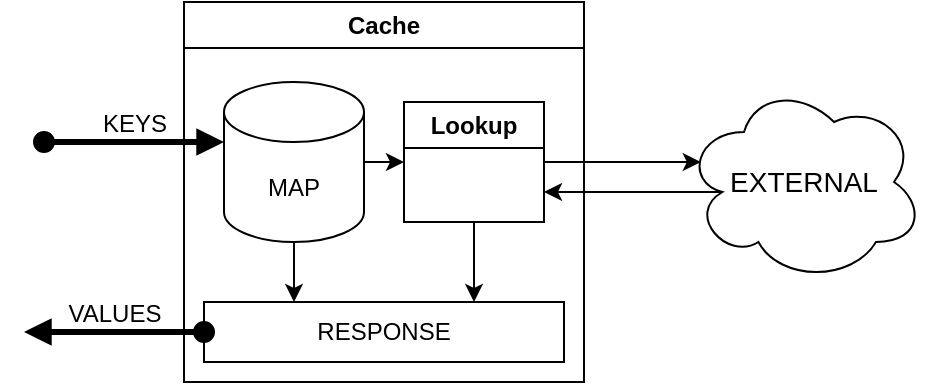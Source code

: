 <mxfile version="22.1.16" type="github">
  <diagram name="Page-1" id="2YBvvXClWsGukQMizWep">
    <mxGraphModel dx="1367" dy="649" grid="1" gridSize="10" guides="1" tooltips="1" connect="1" arrows="1" fold="1" page="1" pageScale="1" pageWidth="850" pageHeight="1100" math="0" shadow="0">
      <root>
        <mxCell id="0" />
        <mxCell id="1" parent="0" />
        <mxCell id="YcWAjNrXuXhaVXsh1sb0-1" value="Cache" style="swimlane;whiteSpace=wrap;html=1;" vertex="1" parent="1">
          <mxGeometry x="290" y="340" width="200" height="190" as="geometry" />
        </mxCell>
        <mxCell id="YcWAjNrXuXhaVXsh1sb0-8" style="edgeStyle=orthogonalEdgeStyle;rounded=0;orthogonalLoop=1;jettySize=auto;html=1;entryX=0.25;entryY=0;entryDx=0;entryDy=0;" edge="1" parent="YcWAjNrXuXhaVXsh1sb0-1" source="YcWAjNrXuXhaVXsh1sb0-6" target="YcWAjNrXuXhaVXsh1sb0-7">
          <mxGeometry relative="1" as="geometry" />
        </mxCell>
        <mxCell id="YcWAjNrXuXhaVXsh1sb0-9" style="edgeStyle=orthogonalEdgeStyle;rounded=0;orthogonalLoop=1;jettySize=auto;html=1;exitX=1;exitY=0.5;exitDx=0;exitDy=0;exitPerimeter=0;entryX=0;entryY=0.5;entryDx=0;entryDy=0;" edge="1" parent="YcWAjNrXuXhaVXsh1sb0-1" source="YcWAjNrXuXhaVXsh1sb0-6" target="YcWAjNrXuXhaVXsh1sb0-3">
          <mxGeometry relative="1" as="geometry" />
        </mxCell>
        <mxCell id="YcWAjNrXuXhaVXsh1sb0-6" value="MAP" style="shape=cylinder3;whiteSpace=wrap;html=1;boundedLbl=1;backgroundOutline=1;size=15;" vertex="1" parent="YcWAjNrXuXhaVXsh1sb0-1">
          <mxGeometry x="20" y="40" width="70" height="80" as="geometry" />
        </mxCell>
        <mxCell id="YcWAjNrXuXhaVXsh1sb0-11" style="edgeStyle=orthogonalEdgeStyle;rounded=0;orthogonalLoop=1;jettySize=auto;html=1;exitX=0.5;exitY=1;exitDx=0;exitDy=0;entryX=0.75;entryY=0;entryDx=0;entryDy=0;" edge="1" parent="YcWAjNrXuXhaVXsh1sb0-1" source="YcWAjNrXuXhaVXsh1sb0-3" target="YcWAjNrXuXhaVXsh1sb0-7">
          <mxGeometry relative="1" as="geometry" />
        </mxCell>
        <mxCell id="YcWAjNrXuXhaVXsh1sb0-3" value="Lookup" style="swimlane;whiteSpace=wrap;html=1;" vertex="1" parent="YcWAjNrXuXhaVXsh1sb0-1">
          <mxGeometry x="110" y="50" width="70" height="60" as="geometry" />
        </mxCell>
        <mxCell id="YcWAjNrXuXhaVXsh1sb0-7" value="RESPONSE" style="rounded=0;whiteSpace=wrap;html=1;" vertex="1" parent="YcWAjNrXuXhaVXsh1sb0-1">
          <mxGeometry x="10" y="150" width="180" height="30" as="geometry" />
        </mxCell>
        <mxCell id="YcWAjNrXuXhaVXsh1sb0-2" value="VALUES" style="html=1;verticalAlign=bottom;startArrow=oval;endArrow=block;startSize=8;edgeStyle=elbowEdgeStyle;elbow=vertical;curved=0;rounded=0;exitX=0;exitY=0.5;exitDx=0;exitDy=0;strokeWidth=3;fontSize=12;" edge="1" parent="YcWAjNrXuXhaVXsh1sb0-1" source="YcWAjNrXuXhaVXsh1sb0-7">
          <mxGeometry relative="1" as="geometry">
            <mxPoint x="-10" y="170" as="sourcePoint" />
            <mxPoint x="-80" y="165" as="targetPoint" />
          </mxGeometry>
        </mxCell>
        <mxCell id="aM9ryv3xv72pqoxQDRHE-3" value="KEYS" style="html=1;verticalAlign=bottom;startArrow=oval;endArrow=block;startSize=8;edgeStyle=elbowEdgeStyle;elbow=vertical;curved=0;rounded=0;strokeWidth=3;fontSize=12;" parent="1" edge="1">
          <mxGeometry relative="1" as="geometry">
            <mxPoint x="220" y="410" as="sourcePoint" />
            <mxPoint x="310" y="410" as="targetPoint" />
            <mxPoint as="offset" />
          </mxGeometry>
        </mxCell>
        <mxCell id="YcWAjNrXuXhaVXsh1sb0-12" style="edgeStyle=orthogonalEdgeStyle;rounded=0;orthogonalLoop=1;jettySize=auto;html=1;exitX=0.16;exitY=0.55;exitDx=0;exitDy=0;exitPerimeter=0;entryX=1;entryY=0.75;entryDx=0;entryDy=0;" edge="1" parent="1" source="YcWAjNrXuXhaVXsh1sb0-4" target="YcWAjNrXuXhaVXsh1sb0-3">
          <mxGeometry relative="1" as="geometry" />
        </mxCell>
        <mxCell id="YcWAjNrXuXhaVXsh1sb0-4" value="EXTERNAL" style="ellipse;shape=cloud;whiteSpace=wrap;html=1;fontSize=14;" vertex="1" parent="1">
          <mxGeometry x="540" y="380" width="120" height="100" as="geometry" />
        </mxCell>
        <mxCell id="YcWAjNrXuXhaVXsh1sb0-10" style="edgeStyle=orthogonalEdgeStyle;rounded=0;orthogonalLoop=1;jettySize=auto;html=1;exitX=1;exitY=0.5;exitDx=0;exitDy=0;entryX=0.07;entryY=0.4;entryDx=0;entryDy=0;entryPerimeter=0;" edge="1" parent="1" source="YcWAjNrXuXhaVXsh1sb0-3" target="YcWAjNrXuXhaVXsh1sb0-4">
          <mxGeometry relative="1" as="geometry" />
        </mxCell>
      </root>
    </mxGraphModel>
  </diagram>
</mxfile>
